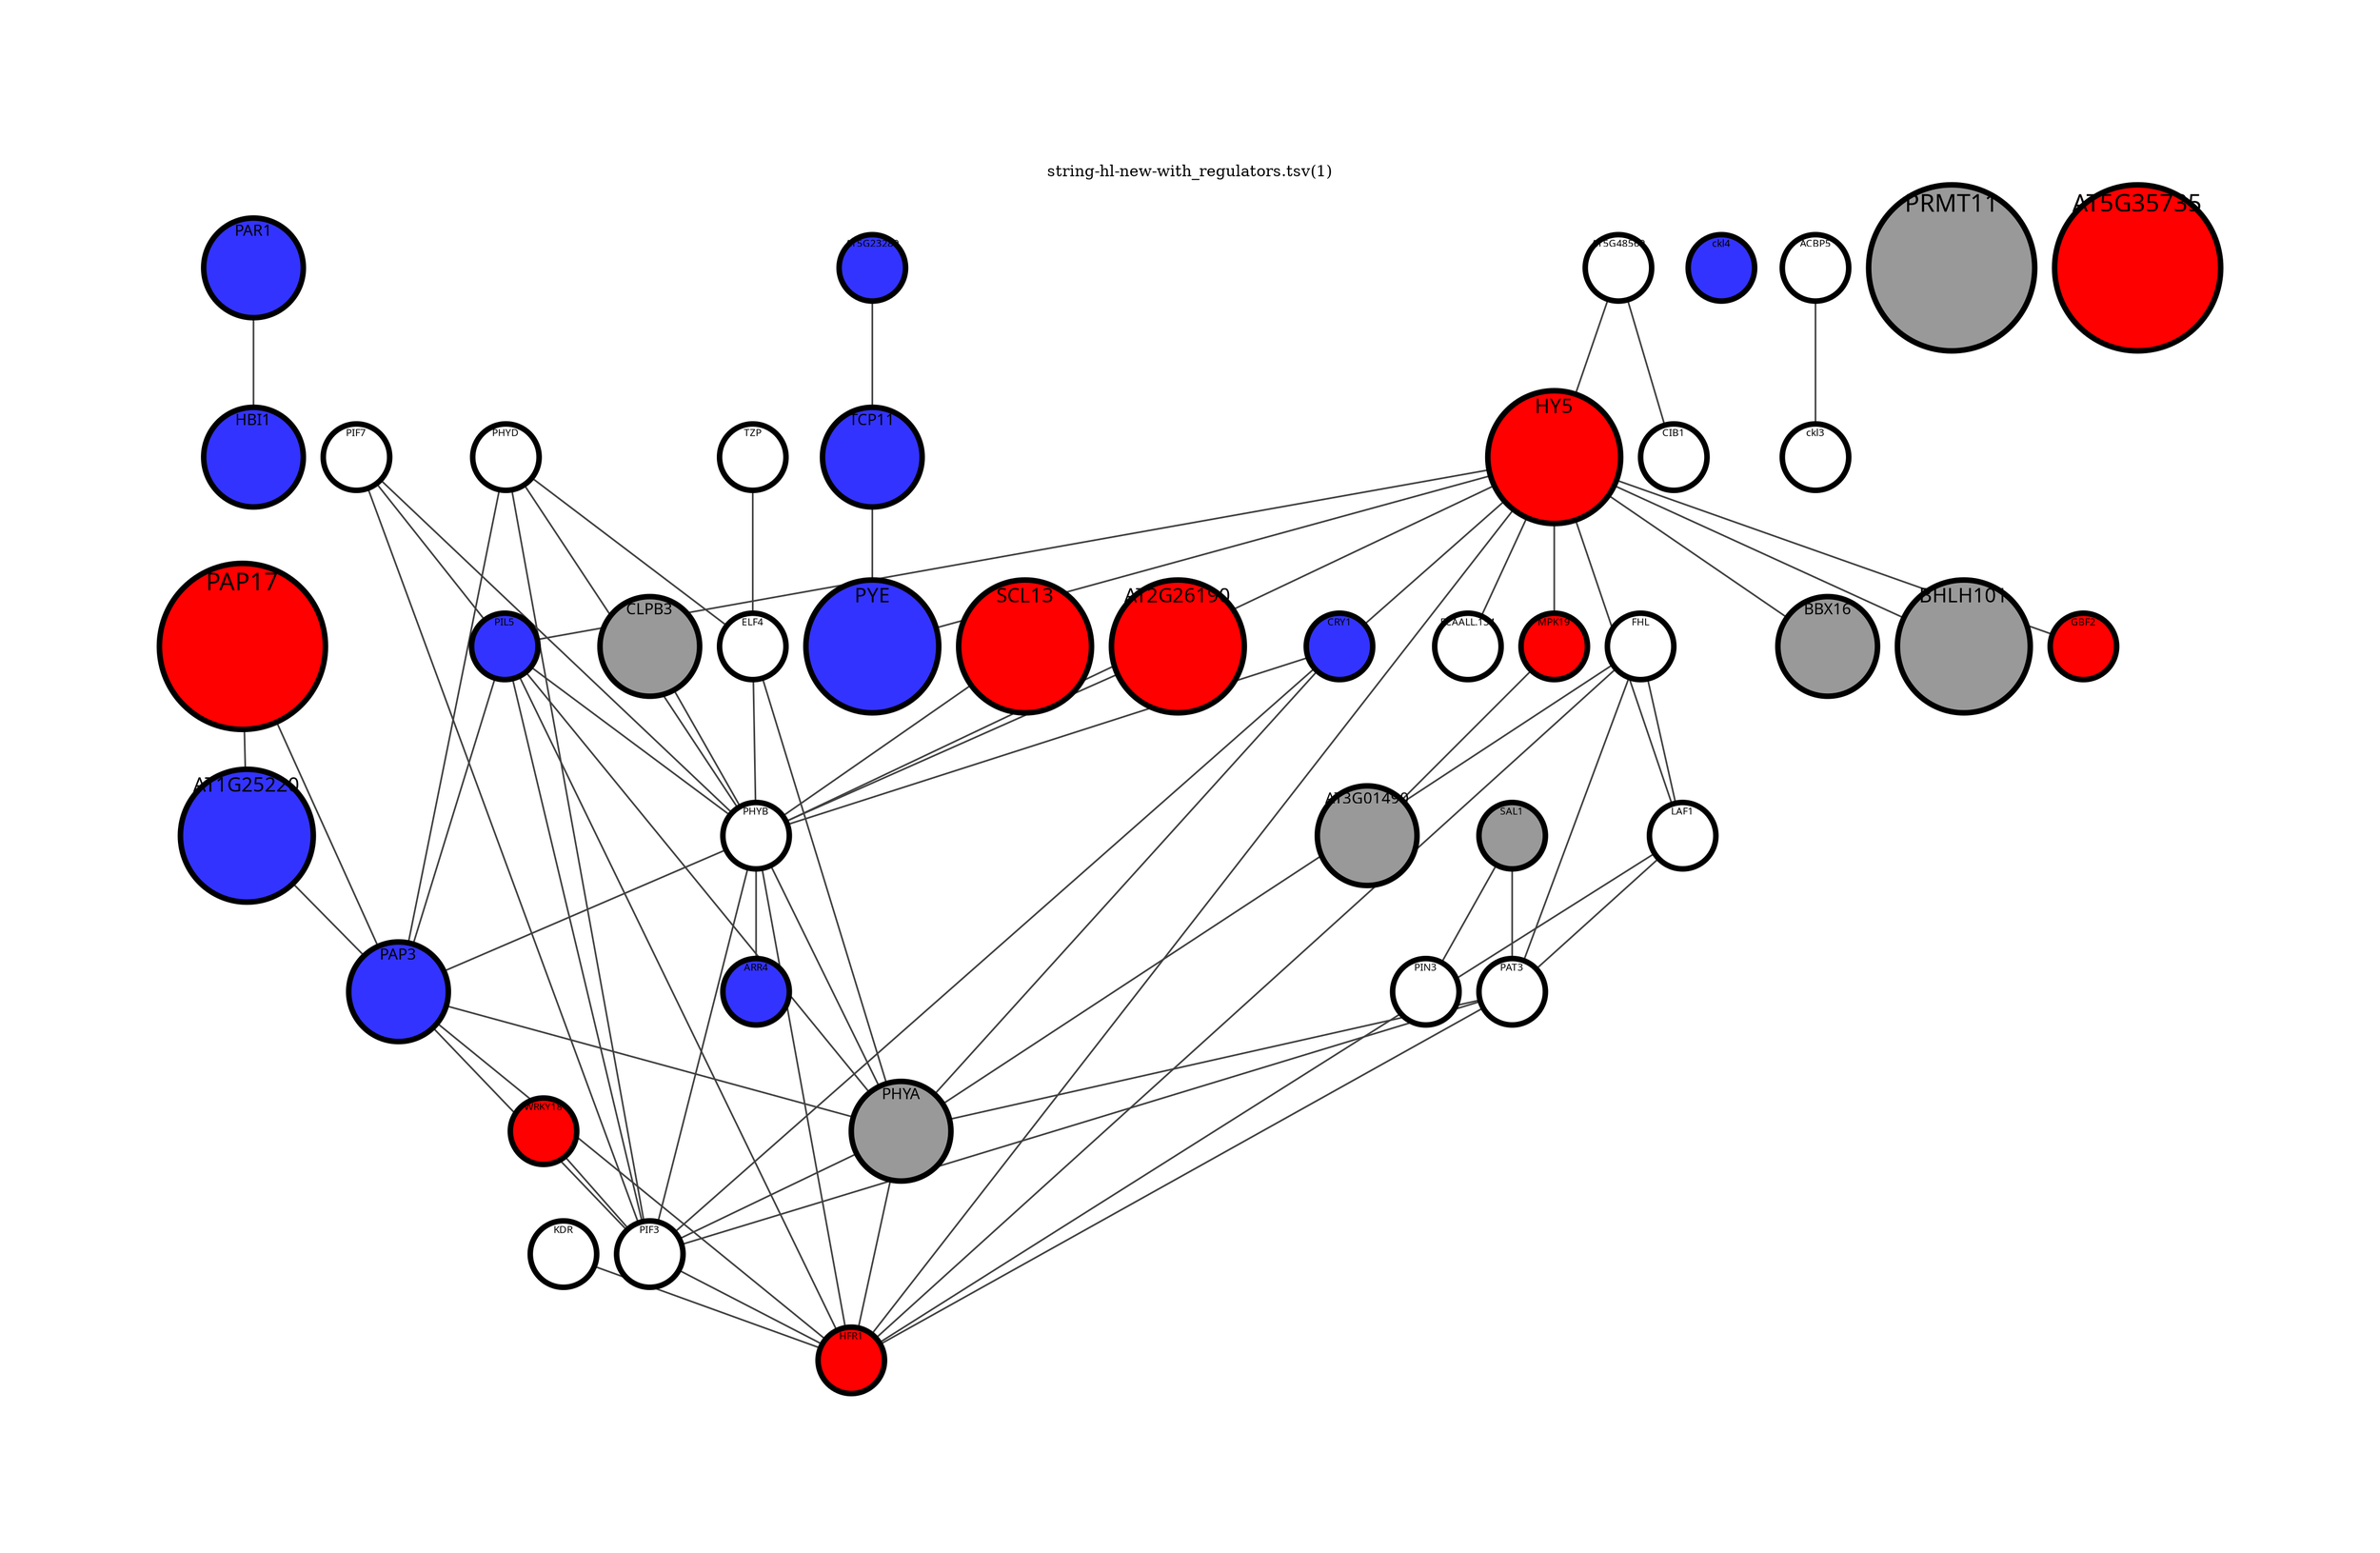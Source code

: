 graph "string-hl-new-with_regulators.tsv(1)" {
label = "string-hl-new-with_regulators.tsv(1)"
labelloc = t
bgcolor = "#FFFFFFFF"
splines = "false"
outputorder = "edgesfirst"
esep = "0"
pad = "2"
node [label = "",penwidth = "5.000000",height = "0.833333",width = "0.833333",tooltip = "",color = "#000000FF",fillcolor = "#FFFFFFFF",shape = "ellipse",style = "solid,filled",fontname = "Dialog.plain",fontsize = "9",fontcolor = "#000000FF",fixedsize = "true",labelloc = "t"]
edge [label = "",penwidth = "1.500000",tooltip = "",arrowhead = "none",arrowtail = "none",color = "#404040FF",fontname = "Dialog.plain",fontsize = "10",fontcolor = "#000000FF",style = "solid",dir = "both"]
"HBI1§96" [label = "HBI1",height = "1.250000",width = "1.250000",pos = "2621.555638,394.426818",fillcolor = "#3333FFFF",fontsize = "14"]
"TCP11§97" [label = "TCP11",height = "1.250000",width = "1.250000",pos = "4098.202588,687.726090",fillcolor = "#3333FFFF",fontsize = "14"]
"ELF4§98" [label = "ELF4",pos = "3309.911316,-446.210822"]
"PIN3§99" [label = "PIN3",pos = "3424.866055,1015.841228"]
"PYE§100" [label = "PYE",height = "1.666667",width = "1.666667",pos = "3856.902696,573.208431",fillcolor = "#3333FFFF",fontsize = "18"]
"WRKY18§101" [label = "WRKY18",pos = "3941.381193,284.769211",fillcolor = "#FF0000FF"]
"PAR1§102" [label = "PAR1",height = "1.250000",width = "1.250000",pos = "2848.941038,254.298976",fillcolor = "#3333FFFF",fontsize = "14"]
"ckl4§71" [label = "ckl4",pos = "3031.042452,-3.687071",fillcolor = "#3333FFFF"]
"SAL1§103" [label = "SAL1",pos = "3304.536422,777.386386",fillcolor = "#999999FF"]
"ckl3§72" [label = "ckl3",pos = "2840.119572,-246.295942"]
"PIF7§104" [label = "PIF7",pos = "3948.885703,180.772001"]
"ACBP5§73" [label = "ACBP5",pos = "2934.466056,3.581375"]
"AT5G23280§105" [label = "AT5G23280",pos = "4218.852535,744.984919",fillcolor = "#3333FFFF"]
"HY5§74" [label = "HY5",height = "1.666667",width = "1.666667",pos = "3540.542314,581.623944",fillcolor = "#FF0000FF",fontsize = "18"]
"FCAALL.134§106" [label = "FCAALL.134",pos = "3805.308630,667.742592"]
"MPK19§75" [label = "MPK19",pos = "3531.997712,952.701167",fillcolor = "#FF0000FF"]
"AT1G25220§107" [label = "AT1G25220",height = "1.666667",width = "1.666667",pos = "3943.111385,58.125057",fillcolor = "#3333FFFF",fontsize = "18"]
"AT3G01490§76" [label = "AT3G01490",height = "1.250000",width = "1.250000",pos = "3682.324209,1173.476792",fillcolor = "#999999FF",fontsize = "14"]
"PAP3§108" [label = "PAP3",height = "1.250000",width = "1.250000",pos = "3661.923588,-0.363178",fillcolor = "#3333FFFF",fontsize = "14"]
"KDR§77" [label = "KDR",pos = "3663.122301,323.861743"]
"PRMT11§109" [label = "PRMT11",height = "2.083333",width = "2.083333",pos = "2976.080640,334.862396",fillcolor = "#999999FF",fontsize = "22"]
"HFR1§78" [label = "HFR1",pos = "3430.480756,219.023185",fillcolor = "#FF0000FF"]
"PHYD§110" [label = "PHYD",pos = "3871.311702,-212.919258"]
"PHYB§79" [label = "PHYB",pos = "3524.686345,-273.131810"]
"AT5G48560§111" [label = "AT5G48560",pos = "3898.109636,471.711632"]
"PIF3§80" [label = "PIF3",pos = "3676.427322,251.014534"]
"PAP17§112" [label = "PAP17",height = "2.083333",width = "2.083333",pos = "3912.946839,-95.662360",fillcolor = "#FF0000FF",fontsize = "22"]
"FHL§81" [label = "FHL",pos = "3166.788818,167.568164"]
"TZP§113" [label = "TZP",pos = "3432.331185,-683.599338"]
"CIB1§82" [label = "CIB1",pos = "4150.947471,557.810187"]
"PAT3§83" [label = "PAT3",pos = "3192.801763,555.964033"]
"CRY1§84" [label = "CRY1",pos = "3373.659797,-408.864992",fillcolor = "#3333FFFF"]
"BBX16§85" [label = "BBX16",height = "1.250000",width = "1.250000",pos = "3608.843730,894.482543",fillcolor = "#999999FF",fontsize = "14"]
"BHLH101§86" [label = "BHLH101",height = "1.666667",width = "1.666667",pos = "3696.978210,810.234959",fillcolor = "#999999FF",fontsize = "18"]
"PHYA§87" [label = "PHYA",height = "1.250000",width = "1.250000",pos = "3358.931986,-81.107369",fillcolor = "#999999FF",fontsize = "14"]
"GBF2§88" [label = "GBF2",pos = "3764.180642,728.565792",fillcolor = "#FF0000FF"]
"PIL5§89" [label = "PIL5",pos = "3681.830569,176.136543",fillcolor = "#3333FFFF"]
"SCL13§90" [label = "SCL13",height = "1.666667",width = "1.666667",pos = "3617.444805,-558.733188",fillcolor = "#FF0000FF",fontsize = "18"]
"AT2G26190§91" [label = "AT2G26190",height = "1.666667",width = "1.666667",pos = "3822.672903,-310.230201",fillcolor = "#FF0000FF",fontsize = "18"]
"CLPB3§92" [label = "CLPB3",height = "1.250000",width = "1.250000",pos = "3754.107680,-413.608285",fillcolor = "#999999FF",fontsize = "14"]
"ARR4§93" [label = "ARR4",pos = "3695.101612,-483.834264",fillcolor = "#3333FFFF"]
"AT5G35735§94" [label = "AT5G35735",height = "2.083333",width = "2.083333",pos = "2834.126942,104.514179",fillcolor = "#FF0000FF",fontsize = "22"]
"LAF1§95" [label = "LAF1",pos = "3343.583305,430.893584"]
"PHYB§79" -- "PIF3§80" 
"SAL1§103" -- "PAT3§83" 
"PHYB§79" -- "ARR4§93" 
"SAL1§103" -- "PIN3§99" 
"PHYB§79" -- "PHYA§87" 
"PIF7§104" -- "PHYB§79" 
"PHYB§79" -- "PAP3§108" 
"PIF7§104" -- "PIF3§80" 
"PHYB§79" -- "HFR1§78" 
"PIF7§104" -- "PIL5§89" 
"PIF3§80" -- "HFR1§78" 
"AT5G23280§105" -- "TCP11§97" 
"FHL§81" -- "PHYA§87" 
"AT1G25220§107" -- "PAP3§108" 
"FHL§81" -- "PAT3§83" 
"PAP3§108" -- "PHYA§87" 
"FHL§81" -- "LAF1§95" 
"PAP3§108" -- "PIF3§80" 
"FHL§81" -- "HFR1§78" 
"PAP3§108" -- "HFR1§78" 
"PAT3§83" -- "PHYA§87" 
"PHYD§110" -- "PHYB§79" 
"PAT3§83" -- "PIF3§80" 
"PHYD§110" -- "PIF3§80" 
"PAT3§83" -- "HFR1§78" 
"PHYD§110" -- "PAP3§108" 
"CRY1§84" -- "PHYA§87" 
"PHYD§110" -- "ELF4§98" 
"CRY1§84" -- "PHYB§79" 
"AT5G48560§111" -- "CIB1§82" 
"PHYA§87" -- "PIF3§80" 
"AT5G48560§111" -- "HY5§74" 
"PHYA§87" -- "HFR1§78" 
"PAP17§112" -- "PAP3§108" 
"PIL5§89" -- "HFR1§78" 
"PAP17§112" -- "AT1G25220§107" 
"ACBP5§73" -- "ckl3§72" 
"PIL5§89" -- "PHYB§79" 
"TZP§113" -- "ELF4§98" 
"HY5§74" -- "PHYB§79" 
"PIL5§89" -- "PHYA§87" 
"HY5§74" -- "PIF3§80" 
"PIL5§89" -- "PIF3§80" 
"HY5§74" -- "PIL5§89" 
"PIL5§89" -- "PAP3§108" 
"HY5§74" -- "FCAALL.134§106" 
"SCL13§90" -- "PHYB§79" 
"HY5§74" -- "LAF1§95" 
"AT2G26190§91" -- "PHYB§79" 
"HY5§74" -- "HFR1§78" 
"CLPB3§92" -- "PHYB§79" 
"HY5§74" -- "MPK19§75" 
"LAF1§95" -- "HFR1§78" 
"HY5§74" -- "BBX16§85" 
"LAF1§95" -- "PAT3§83" 
"HY5§74" -- "BHLH101§86" 
"TCP11§97" -- "PYE§100" 
"HY5§74" -- "GBF2§88" 
"ELF4§98" -- "PHYA§87" 
"HY5§74" -- "PYE§100" 
"ELF4§98" -- "PHYB§79" 
"MPK19§75" -- "AT3G01490§76" 
"WRKY18§101" -- "PIF3§80" 
"KDR§77" -- "HFR1§78" 
"PAR1§102" -- "HBI1§96" 
}